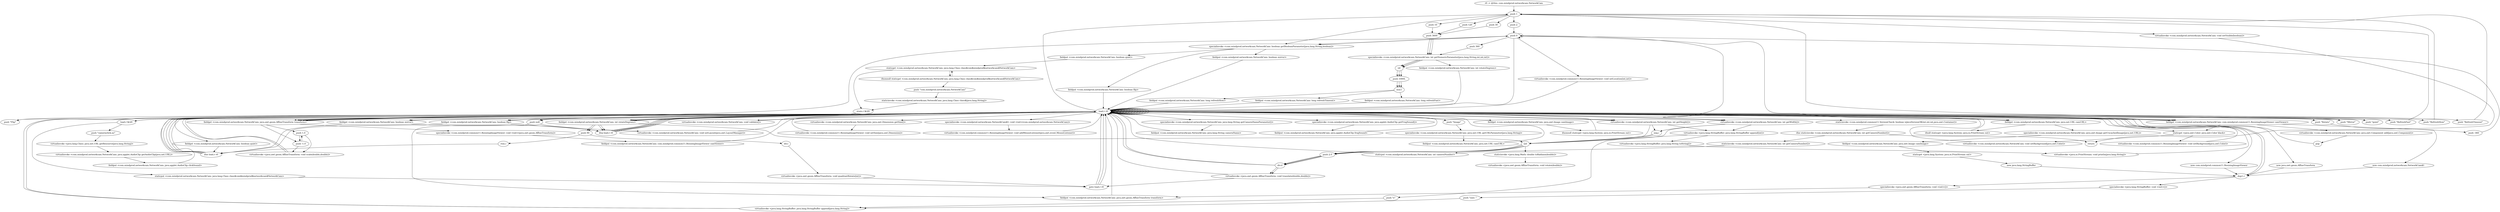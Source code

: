 digraph "" {
    "r0 := @this: com.mindprod.networkcam.NetworkCam"
    "push 1"
    "r0 := @this: com.mindprod.networkcam.NetworkCam"->"push 1";
    "push 2"
    "push 1"->"push 2";
    "push 0"
    "push 2"->"push 0";
    "load.r r0"
    "push 0"->"load.r r0";
    "staticinvoke <com.mindprod.common11.VersionCheck: boolean isJavaVersionOK(int,int,int,java.awt.Container)>"
    "load.r r0"->"staticinvoke <com.mindprod.common11.VersionCheck: boolean isJavaVersionOK(int,int,int,java.awt.Container)>";
    "ifne staticinvoke <com.mindprod.networkcam.NetworkCam: int getCameraNumber()>"
    "staticinvoke <com.mindprod.common11.VersionCheck: boolean isJavaVersionOK(int,int,int,java.awt.Container)>"->"ifne staticinvoke <com.mindprod.networkcam.NetworkCam: int getCameraNumber()>";
    "return"
    "ifne staticinvoke <com.mindprod.networkcam.NetworkCam: int getCameraNumber()>"->"return";
    "staticinvoke <com.mindprod.networkcam.NetworkCam: int getCameraNumber()>"
    "ifne staticinvoke <com.mindprod.networkcam.NetworkCam: int getCameraNumber()>"->"staticinvoke <com.mindprod.networkcam.NetworkCam: int getCameraNumber()>";
    "staticput <com.mindprod.networkcam.NetworkCam: int cameraNumber>"
    "staticinvoke <com.mindprod.networkcam.NetworkCam: int getCameraNumber()>"->"staticput <com.mindprod.networkcam.NetworkCam: int cameraNumber>";
    "staticput <com.mindprod.networkcam.NetworkCam: int cameraNumber>"->"load.r r0";
    "load.r r0"->"load.r r0";
    "specialinvoke <com.mindprod.networkcam.NetworkCam: java.lang.String getCameraNameParameter()>"
    "load.r r0"->"specialinvoke <com.mindprod.networkcam.NetworkCam: java.lang.String getCameraNameParameter()>";
    "fieldput <com.mindprod.networkcam.NetworkCam: java.lang.String cameraName>"
    "specialinvoke <com.mindprod.networkcam.NetworkCam: java.lang.String getCameraNameParameter()>"->"fieldput <com.mindprod.networkcam.NetworkCam: java.lang.String cameraName>";
    "fieldput <com.mindprod.networkcam.NetworkCam: java.lang.String cameraName>"->"load.r r0";
    "load.r r0"->"load.r r0";
    "push \"quiet\""
    "load.r r0"->"push \"quiet\"";
    "push \"quiet\""->"push 1";
    "specialinvoke <com.mindprod.networkcam.NetworkCam: boolean getBooleanParameter(java.lang.String,boolean)>"
    "push 1"->"specialinvoke <com.mindprod.networkcam.NetworkCam: boolean getBooleanParameter(java.lang.String,boolean)>";
    "fieldput <com.mindprod.networkcam.NetworkCam: boolean quiet>"
    "specialinvoke <com.mindprod.networkcam.NetworkCam: boolean getBooleanParameter(java.lang.String,boolean)>"->"fieldput <com.mindprod.networkcam.NetworkCam: boolean quiet>";
    "staticget <com.mindprod.networkcam.NetworkCam: java.lang.Class class$com$mindprod$networkcam$NetworkCam>"
    "fieldput <com.mindprod.networkcam.NetworkCam: boolean quiet>"->"staticget <com.mindprod.networkcam.NetworkCam: java.lang.Class class$com$mindprod$networkcam$NetworkCam>";
    "ifnonnull staticget <com.mindprod.networkcam.NetworkCam: java.lang.Class class$com$mindprod$networkcam$NetworkCam>"
    "staticget <com.mindprod.networkcam.NetworkCam: java.lang.Class class$com$mindprod$networkcam$NetworkCam>"->"ifnonnull staticget <com.mindprod.networkcam.NetworkCam: java.lang.Class class$com$mindprod$networkcam$NetworkCam>";
    "push \"com.mindprod.networkcam.NetworkCam\""
    "ifnonnull staticget <com.mindprod.networkcam.NetworkCam: java.lang.Class class$com$mindprod$networkcam$NetworkCam>"->"push \"com.mindprod.networkcam.NetworkCam\"";
    "staticinvoke <com.mindprod.networkcam.NetworkCam: java.lang.Class class$(java.lang.String)>"
    "push \"com.mindprod.networkcam.NetworkCam\""->"staticinvoke <com.mindprod.networkcam.NetworkCam: java.lang.Class class$(java.lang.String)>";
    "store.r $r29"
    "staticinvoke <com.mindprod.networkcam.NetworkCam: java.lang.Class class$(java.lang.String)>"->"store.r $r29";
    "load.r $r29"
    "store.r $r29"->"load.r $r29";
    "staticput <com.mindprod.networkcam.NetworkCam: java.lang.Class class$com$mindprod$networkcam$NetworkCam>"
    "load.r $r29"->"staticput <com.mindprod.networkcam.NetworkCam: java.lang.Class class$com$mindprod$networkcam$NetworkCam>";
    "goto load.r r0"
    "staticput <com.mindprod.networkcam.NetworkCam: java.lang.Class class$com$mindprod$networkcam$NetworkCam>"->"goto load.r r0";
    "goto load.r r0"->"load.r r0";
    "load.r r0"->"load.r r0";
    "load.r r0"->"load.r $r29";
    "push \"cameraclick.au\""
    "load.r $r29"->"push \"cameraclick.au\"";
    "virtualinvoke <java.lang.Class: java.net.URL getResource(java.lang.String)>"
    "push \"cameraclick.au\""->"virtualinvoke <java.lang.Class: java.net.URL getResource(java.lang.String)>";
    "virtualinvoke <com.mindprod.networkcam.NetworkCam: java.applet.AudioClip getAudioClip(java.net.URL)>"
    "virtualinvoke <java.lang.Class: java.net.URL getResource(java.lang.String)>"->"virtualinvoke <com.mindprod.networkcam.NetworkCam: java.applet.AudioClip getAudioClip(java.net.URL)>";
    "fieldput <com.mindprod.networkcam.NetworkCam: java.applet.AudioClip clickSound>"
    "virtualinvoke <com.mindprod.networkcam.NetworkCam: java.applet.AudioClip getAudioClip(java.net.URL)>"->"fieldput <com.mindprod.networkcam.NetworkCam: java.applet.AudioClip clickSound>";
    "fieldput <com.mindprod.networkcam.NetworkCam: java.applet.AudioClip clickSound>"->"load.r r0";
    "fieldget <com.mindprod.networkcam.NetworkCam: boolean quiet>"
    "load.r r0"->"fieldget <com.mindprod.networkcam.NetworkCam: boolean quiet>";
    "ifne load.r r0"
    "fieldget <com.mindprod.networkcam.NetworkCam: boolean quiet>"->"ifne load.r r0";
    "ifne load.r r0"->"load.r r0";
    "load.r r0"->"load.r r0";
    "specialinvoke <com.mindprod.networkcam.NetworkCam: java.applet.AudioClip getFrogSound()>"
    "load.r r0"->"specialinvoke <com.mindprod.networkcam.NetworkCam: java.applet.AudioClip getFrogSound()>";
    "fieldput <com.mindprod.networkcam.NetworkCam: java.applet.AudioClip frogSound>"
    "specialinvoke <com.mindprod.networkcam.NetworkCam: java.applet.AudioClip getFrogSound()>"->"fieldput <com.mindprod.networkcam.NetworkCam: java.applet.AudioClip frogSound>";
    "fieldput <com.mindprod.networkcam.NetworkCam: java.applet.AudioClip frogSound>"->"load.r r0";
    "load.r r0"->"load.r r0";
    "push \"RefreshFast\""
    "load.r r0"->"push \"RefreshFast\"";
    "push \"RefreshFast\""->"push 1";
    "push 10"
    "push 1"->"push 10";
    "push 3600"
    "push 10"->"push 3600";
    "specialinvoke <com.mindprod.networkcam.NetworkCam: int getNumericParameter(java.lang.String,int,int,int)>"
    "push 3600"->"specialinvoke <com.mindprod.networkcam.NetworkCam: int getNumericParameter(java.lang.String,int,int,int)>";
    "i2l"
    "specialinvoke <com.mindprod.networkcam.NetworkCam: int getNumericParameter(java.lang.String,int,int,int)>"->"i2l";
    "push 1000L"
    "i2l"->"push 1000L";
    "mul.l"
    "push 1000L"->"mul.l";
    "fieldput <com.mindprod.networkcam.NetworkCam: long refreshFast>"
    "mul.l"->"fieldput <com.mindprod.networkcam.NetworkCam: long refreshFast>";
    "fieldput <com.mindprod.networkcam.NetworkCam: long refreshFast>"->"load.r r0";
    "load.r r0"->"load.r r0";
    "push \"RefreshSlow\""
    "load.r r0"->"push \"RefreshSlow\"";
    "push \"RefreshSlow\""->"push 1";
    "push 120"
    "push 1"->"push 120";
    "push 120"->"push 3600";
    "push 3600"->"specialinvoke <com.mindprod.networkcam.NetworkCam: int getNumericParameter(java.lang.String,int,int,int)>";
    "specialinvoke <com.mindprod.networkcam.NetworkCam: int getNumericParameter(java.lang.String,int,int,int)>"->"i2l";
    "i2l"->"push 1000L";
    "push 1000L"->"mul.l";
    "fieldput <com.mindprod.networkcam.NetworkCam: long refreshSlow>"
    "mul.l"->"fieldput <com.mindprod.networkcam.NetworkCam: long refreshSlow>";
    "fieldput <com.mindprod.networkcam.NetworkCam: long refreshSlow>"->"load.r r0";
    "load.r r0"->"load.r r0";
    "push \"RefreshTimeout\""
    "load.r r0"->"push \"RefreshTimeout\"";
    "push \"RefreshTimeout\""->"push 1";
    "push 30"
    "push 1"->"push 30";
    "push 30"->"push 3600";
    "push 3600"->"specialinvoke <com.mindprod.networkcam.NetworkCam: int getNumericParameter(java.lang.String,int,int,int)>";
    "specialinvoke <com.mindprod.networkcam.NetworkCam: int getNumericParameter(java.lang.String,int,int,int)>"->"i2l";
    "i2l"->"push 1000L";
    "push 1000L"->"mul.l";
    "fieldput <com.mindprod.networkcam.NetworkCam: long refreshTimeout>"
    "mul.l"->"fieldput <com.mindprod.networkcam.NetworkCam: long refreshTimeout>";
    "fieldput <com.mindprod.networkcam.NetworkCam: long refreshTimeout>"->"load.r r0";
    "load.r r0"->"load.r r0";
    "push \"Image\""
    "load.r r0"->"push \"Image\"";
    "specialinvoke <com.mindprod.networkcam.NetworkCam: java.net.URL getURLParameter(java.lang.String)>"
    "push \"Image\""->"specialinvoke <com.mindprod.networkcam.NetworkCam: java.net.URL getURLParameter(java.lang.String)>";
    "fieldput <com.mindprod.networkcam.NetworkCam: java.net.URL camURL>"
    "specialinvoke <com.mindprod.networkcam.NetworkCam: java.net.URL getURLParameter(java.lang.String)>"->"fieldput <com.mindprod.networkcam.NetworkCam: java.net.URL camURL>";
    "fieldput <com.mindprod.networkcam.NetworkCam: java.net.URL camURL>"->"load.r r0";
    "load.r r0"->"load.r r0";
    "push \"Flip\""
    "load.r r0"->"push \"Flip\"";
    "push \"Flip\""->"push 0";
    "push 0"->"specialinvoke <com.mindprod.networkcam.NetworkCam: boolean getBooleanParameter(java.lang.String,boolean)>";
    "fieldput <com.mindprod.networkcam.NetworkCam: boolean flip>"
    "specialinvoke <com.mindprod.networkcam.NetworkCam: boolean getBooleanParameter(java.lang.String,boolean)>"->"fieldput <com.mindprod.networkcam.NetworkCam: boolean flip>";
    "fieldput <com.mindprod.networkcam.NetworkCam: boolean flip>"->"load.r r0";
    "load.r r0"->"load.r r0";
    "push \"Mirror\""
    "load.r r0"->"push \"Mirror\"";
    "push \"Mirror\""->"push 0";
    "push 0"->"specialinvoke <com.mindprod.networkcam.NetworkCam: boolean getBooleanParameter(java.lang.String,boolean)>";
    "fieldput <com.mindprod.networkcam.NetworkCam: boolean mirror>"
    "specialinvoke <com.mindprod.networkcam.NetworkCam: boolean getBooleanParameter(java.lang.String,boolean)>"->"fieldput <com.mindprod.networkcam.NetworkCam: boolean mirror>";
    "fieldput <com.mindprod.networkcam.NetworkCam: boolean mirror>"->"load.r r0";
    "load.r r0"->"load.r r0";
    "push \"Rotate\""
    "load.r r0"->"push \"Rotate\"";
    "push -360"
    "push \"Rotate\""->"push -360";
    "push -360"->"push 0";
    "push 360"
    "push 0"->"push 360";
    "push 360"->"specialinvoke <com.mindprod.networkcam.NetworkCam: int getNumericParameter(java.lang.String,int,int,int)>";
    "fieldput <com.mindprod.networkcam.NetworkCam: int rotateDegrees>"
    "specialinvoke <com.mindprod.networkcam.NetworkCam: int getNumericParameter(java.lang.String,int,int,int)>"->"fieldput <com.mindprod.networkcam.NetworkCam: int rotateDegrees>";
    "fieldput <com.mindprod.networkcam.NetworkCam: int rotateDegrees>"->"load.r r0";
    "fieldget <com.mindprod.networkcam.NetworkCam: java.awt.Image camImage>"
    "load.r r0"->"fieldget <com.mindprod.networkcam.NetworkCam: java.awt.Image camImage>";
    "ifnonnull staticget <java.lang.System: java.io.PrintStream out>"
    "fieldget <com.mindprod.networkcam.NetworkCam: java.awt.Image camImage>"->"ifnonnull staticget <java.lang.System: java.io.PrintStream out>";
    "ifnonnull staticget <java.lang.System: java.io.PrintStream out>"->"load.r r0";
    "fieldget <com.mindprod.networkcam.NetworkCam: java.net.URL camURL>"
    "load.r r0"->"fieldget <com.mindprod.networkcam.NetworkCam: java.net.URL camURL>";
    "ifnull staticget <java.lang.System: java.io.PrintStream out>"
    "fieldget <com.mindprod.networkcam.NetworkCam: java.net.URL camURL>"->"ifnull staticget <java.lang.System: java.io.PrintStream out>";
    "ifnull staticget <java.lang.System: java.io.PrintStream out>"->"load.r r0";
    "load.r r0"->"load.r r0";
    "load.r r0"->"load.r r0";
    "load.r r0"->"fieldget <com.mindprod.networkcam.NetworkCam: java.net.URL camURL>";
    "specialinvoke <com.mindprod.networkcam.NetworkCam: java.awt.Image getUncachedImage(java.net.URL)>"
    "fieldget <com.mindprod.networkcam.NetworkCam: java.net.URL camURL>"->"specialinvoke <com.mindprod.networkcam.NetworkCam: java.awt.Image getUncachedImage(java.net.URL)>";
    "fieldput <com.mindprod.networkcam.NetworkCam: java.awt.Image camImage>"
    "specialinvoke <com.mindprod.networkcam.NetworkCam: java.awt.Image getUncachedImage(java.net.URL)>"->"fieldput <com.mindprod.networkcam.NetworkCam: java.awt.Image camImage>";
    "staticget <java.lang.System: java.io.PrintStream out>"
    "fieldput <com.mindprod.networkcam.NetworkCam: java.awt.Image camImage>"->"staticget <java.lang.System: java.io.PrintStream out>";
    "new java.lang.StringBuffer"
    "staticget <java.lang.System: java.io.PrintStream out>"->"new java.lang.StringBuffer";
    "dup1.r"
    "new java.lang.StringBuffer"->"dup1.r";
    "specialinvoke <java.lang.StringBuffer: void <init>()>"
    "dup1.r"->"specialinvoke <java.lang.StringBuffer: void <init>()>";
    "push \"size: \""
    "specialinvoke <java.lang.StringBuffer: void <init>()>"->"push \"size: \"";
    "virtualinvoke <java.lang.StringBuffer: java.lang.StringBuffer append(java.lang.String)>"
    "push \"size: \""->"virtualinvoke <java.lang.StringBuffer: java.lang.StringBuffer append(java.lang.String)>";
    "virtualinvoke <java.lang.StringBuffer: java.lang.StringBuffer append(java.lang.String)>"->"load.r r0";
    "virtualinvoke <com.mindprod.networkcam.NetworkCam: int getWidth()>"
    "load.r r0"->"virtualinvoke <com.mindprod.networkcam.NetworkCam: int getWidth()>";
    "virtualinvoke <java.lang.StringBuffer: java.lang.StringBuffer append(int)>"
    "virtualinvoke <com.mindprod.networkcam.NetworkCam: int getWidth()>"->"virtualinvoke <java.lang.StringBuffer: java.lang.StringBuffer append(int)>";
    "push \"x\""
    "virtualinvoke <java.lang.StringBuffer: java.lang.StringBuffer append(int)>"->"push \"x\"";
    "push \"x\""->"virtualinvoke <java.lang.StringBuffer: java.lang.StringBuffer append(java.lang.String)>";
    "virtualinvoke <java.lang.StringBuffer: java.lang.StringBuffer append(java.lang.String)>"->"load.r r0";
    "virtualinvoke <com.mindprod.networkcam.NetworkCam: int getHeight()>"
    "load.r r0"->"virtualinvoke <com.mindprod.networkcam.NetworkCam: int getHeight()>";
    "virtualinvoke <com.mindprod.networkcam.NetworkCam: int getHeight()>"->"virtualinvoke <java.lang.StringBuffer: java.lang.StringBuffer append(int)>";
    "virtualinvoke <java.lang.StringBuffer: java.lang.String toString()>"
    "virtualinvoke <java.lang.StringBuffer: java.lang.StringBuffer append(int)>"->"virtualinvoke <java.lang.StringBuffer: java.lang.String toString()>";
    "virtualinvoke <java.io.PrintStream: void println(java.lang.String)>"
    "virtualinvoke <java.lang.StringBuffer: java.lang.String toString()>"->"virtualinvoke <java.io.PrintStream: void println(java.lang.String)>";
    "virtualinvoke <java.io.PrintStream: void println(java.lang.String)>"->"load.r r0";
    "fieldget <com.mindprod.networkcam.NetworkCam: boolean flip>"
    "load.r r0"->"fieldget <com.mindprod.networkcam.NetworkCam: boolean flip>";
    "fieldget <com.mindprod.networkcam.NetworkCam: boolean flip>"->"ifne load.r r0";
    "ifne load.r r0"->"load.r r0";
    "fieldget <com.mindprod.networkcam.NetworkCam: boolean mirror>"
    "load.r r0"->"fieldget <com.mindprod.networkcam.NetworkCam: boolean mirror>";
    "fieldget <com.mindprod.networkcam.NetworkCam: boolean mirror>"->"ifne load.r r0";
    "ifne load.r r0"->"load.r r0";
    "fieldget <com.mindprod.networkcam.NetworkCam: int rotateDegrees>"
    "load.r r0"->"fieldget <com.mindprod.networkcam.NetworkCam: int rotateDegrees>";
    "ifeq load.r r0"
    "fieldget <com.mindprod.networkcam.NetworkCam: int rotateDegrees>"->"ifeq load.r r0";
    "ifeq load.r r0"->"load.r r0";
    "new java.awt.geom.AffineTransform"
    "load.r r0"->"new java.awt.geom.AffineTransform";
    "new java.awt.geom.AffineTransform"->"dup1.r";
    "specialinvoke <java.awt.geom.AffineTransform: void <init>()>"
    "dup1.r"->"specialinvoke <java.awt.geom.AffineTransform: void <init>()>";
    "fieldput <com.mindprod.networkcam.NetworkCam: java.awt.geom.AffineTransform transform>"
    "specialinvoke <java.awt.geom.AffineTransform: void <init>()>"->"fieldput <com.mindprod.networkcam.NetworkCam: java.awt.geom.AffineTransform transform>";
    "fieldput <com.mindprod.networkcam.NetworkCam: java.awt.geom.AffineTransform transform>"->"load.r r0";
    "fieldget <com.mindprod.networkcam.NetworkCam: java.awt.geom.AffineTransform transform>"
    "load.r r0"->"fieldget <com.mindprod.networkcam.NetworkCam: java.awt.geom.AffineTransform transform>";
    "fieldget <com.mindprod.networkcam.NetworkCam: java.awt.geom.AffineTransform transform>"->"load.r r0";
    "load.r r0"->"virtualinvoke <com.mindprod.networkcam.NetworkCam: int getWidth()>";
    "i2d"
    "virtualinvoke <com.mindprod.networkcam.NetworkCam: int getWidth()>"->"i2d";
    "push 2.0"
    "i2d"->"push 2.0";
    "div.d"
    "push 2.0"->"div.d";
    "div.d"->"load.r r0";
    "load.r r0"->"virtualinvoke <com.mindprod.networkcam.NetworkCam: int getHeight()>";
    "virtualinvoke <com.mindprod.networkcam.NetworkCam: int getHeight()>"->"i2d";
    "i2d"->"push 2.0";
    "push 2.0"->"div.d";
    "virtualinvoke <java.awt.geom.AffineTransform: void translate(double,double)>"
    "div.d"->"virtualinvoke <java.awt.geom.AffineTransform: void translate(double,double)>";
    "virtualinvoke <java.awt.geom.AffineTransform: void translate(double,double)>"->"load.r r0";
    "load.r r0"->"fieldget <com.mindprod.networkcam.NetworkCam: boolean flip>";
    "fieldget <com.mindprod.networkcam.NetworkCam: boolean flip>"->"ifeq load.r r0";
    "ifeq load.r r0"->"load.r r0";
    "load.r r0"->"fieldget <com.mindprod.networkcam.NetworkCam: java.awt.geom.AffineTransform transform>";
    "push 1.0"
    "fieldget <com.mindprod.networkcam.NetworkCam: java.awt.geom.AffineTransform transform>"->"push 1.0";
    "push -1.0"
    "push 1.0"->"push -1.0";
    "virtualinvoke <java.awt.geom.AffineTransform: void scale(double,double)>"
    "push -1.0"->"virtualinvoke <java.awt.geom.AffineTransform: void scale(double,double)>";
    "virtualinvoke <java.awt.geom.AffineTransform: void scale(double,double)>"->"load.r r0";
    "load.r r0"->"fieldget <com.mindprod.networkcam.NetworkCam: boolean mirror>";
    "fieldget <com.mindprod.networkcam.NetworkCam: boolean mirror>"->"ifeq load.r r0";
    "ifeq load.r r0"->"load.r r0";
    "load.r r0"->"fieldget <com.mindprod.networkcam.NetworkCam: java.awt.geom.AffineTransform transform>";
    "fieldget <com.mindprod.networkcam.NetworkCam: java.awt.geom.AffineTransform transform>"->"push -1.0";
    "push -1.0"->"push 1.0";
    "push 1.0"->"virtualinvoke <java.awt.geom.AffineTransform: void scale(double,double)>";
    "virtualinvoke <java.awt.geom.AffineTransform: void scale(double,double)>"->"load.r r0";
    "load.r r0"->"fieldget <com.mindprod.networkcam.NetworkCam: int rotateDegrees>";
    "fieldget <com.mindprod.networkcam.NetworkCam: int rotateDegrees>"->"ifeq load.r r0";
    "ifeq load.r r0"->"load.r r0";
    "load.r r0"->"fieldget <com.mindprod.networkcam.NetworkCam: int rotateDegrees>";
    "push 90"
    "fieldget <com.mindprod.networkcam.NetworkCam: int rotateDegrees>"->"push 90";
    "rem.i"
    "push 90"->"rem.i";
    "rem.i"->"ifne load.r r0";
    "ifne load.r r0"->"load.r r0";
    "load.r r0"->"fieldget <com.mindprod.networkcam.NetworkCam: java.awt.geom.AffineTransform transform>";
    "fieldget <com.mindprod.networkcam.NetworkCam: java.awt.geom.AffineTransform transform>"->"load.r r0";
    "load.r r0"->"fieldget <com.mindprod.networkcam.NetworkCam: int rotateDegrees>";
    "fieldget <com.mindprod.networkcam.NetworkCam: int rotateDegrees>"->"push 90";
    "div.i"
    "push 90"->"div.i";
    "virtualinvoke <java.awt.geom.AffineTransform: void quadrantRotate(int)>"
    "div.i"->"virtualinvoke <java.awt.geom.AffineTransform: void quadrantRotate(int)>";
    "virtualinvoke <java.awt.geom.AffineTransform: void quadrantRotate(int)>"->"goto load.r r0";
    "goto load.r r0"->"load.r r0";
    "load.r r0"->"fieldget <com.mindprod.networkcam.NetworkCam: java.awt.geom.AffineTransform transform>";
    "fieldget <com.mindprod.networkcam.NetworkCam: java.awt.geom.AffineTransform transform>"->"load.r r0";
    "load.r r0"->"virtualinvoke <com.mindprod.networkcam.NetworkCam: int getWidth()>";
    "neg.i"
    "virtualinvoke <com.mindprod.networkcam.NetworkCam: int getWidth()>"->"neg.i";
    "neg.i"->"i2d";
    "i2d"->"push 2.0";
    "push 2.0"->"div.d";
    "div.d"->"load.r r0";
    "load.r r0"->"virtualinvoke <com.mindprod.networkcam.NetworkCam: int getHeight()>";
    "virtualinvoke <com.mindprod.networkcam.NetworkCam: int getHeight()>"->"neg.i";
    "neg.i"->"i2d";
    "i2d"->"push 2.0";
    "push 2.0"->"div.d";
    "div.d"->"virtualinvoke <java.awt.geom.AffineTransform: void translate(double,double)>";
    "virtualinvoke <java.awt.geom.AffineTransform: void translate(double,double)>"->"goto load.r r0";
    "goto load.r r0"->"load.r r0";
    "push null"
    "load.r r0"->"push null";
    "virtualinvoke <com.mindprod.networkcam.NetworkCam: void setLayout(java.awt.LayoutManager)>"
    "push null"->"virtualinvoke <com.mindprod.networkcam.NetworkCam: void setLayout(java.awt.LayoutManager)>";
    "virtualinvoke <com.mindprod.networkcam.NetworkCam: void setLayout(java.awt.LayoutManager)>"->"load.r r0";
    "staticget <java.awt.Color: java.awt.Color black>"
    "load.r r0"->"staticget <java.awt.Color: java.awt.Color black>";
    "virtualinvoke <com.mindprod.networkcam.NetworkCam: void setBackground(java.awt.Color)>"
    "staticget <java.awt.Color: java.awt.Color black>"->"virtualinvoke <com.mindprod.networkcam.NetworkCam: void setBackground(java.awt.Color)>";
    "virtualinvoke <com.mindprod.networkcam.NetworkCam: void setBackground(java.awt.Color)>"->"load.r r0";
    "new com.mindprod.common11.ResizingImageViewer"
    "load.r r0"->"new com.mindprod.common11.ResizingImageViewer";
    "new com.mindprod.common11.ResizingImageViewer"->"dup1.r";
    "dup1.r"->"load.r r0";
    "load.r r0"->"fieldget <com.mindprod.networkcam.NetworkCam: java.awt.geom.AffineTransform transform>";
    "specialinvoke <com.mindprod.common11.ResizingImageViewer: void <init>(java.awt.geom.AffineTransform)>"
    "fieldget <com.mindprod.networkcam.NetworkCam: java.awt.geom.AffineTransform transform>"->"specialinvoke <com.mindprod.common11.ResizingImageViewer: void <init>(java.awt.geom.AffineTransform)>";
    "fieldput <com.mindprod.networkcam.NetworkCam: com.mindprod.common11.ResizingImageViewer camViewer>"
    "specialinvoke <com.mindprod.common11.ResizingImageViewer: void <init>(java.awt.geom.AffineTransform)>"->"fieldput <com.mindprod.networkcam.NetworkCam: com.mindprod.common11.ResizingImageViewer camViewer>";
    "fieldput <com.mindprod.networkcam.NetworkCam: com.mindprod.common11.ResizingImageViewer camViewer>"->"load.r r0";
    "fieldget <com.mindprod.networkcam.NetworkCam: com.mindprod.common11.ResizingImageViewer camViewer>"
    "load.r r0"->"fieldget <com.mindprod.networkcam.NetworkCam: com.mindprod.common11.ResizingImageViewer camViewer>";
    "fieldget <com.mindprod.networkcam.NetworkCam: com.mindprod.common11.ResizingImageViewer camViewer>"->"staticget <java.awt.Color: java.awt.Color black>";
    "virtualinvoke <com.mindprod.common11.ResizingImageViewer: void setBackground(java.awt.Color)>"
    "staticget <java.awt.Color: java.awt.Color black>"->"virtualinvoke <com.mindprod.common11.ResizingImageViewer: void setBackground(java.awt.Color)>";
    "virtualinvoke <com.mindprod.common11.ResizingImageViewer: void setBackground(java.awt.Color)>"->"load.r r0";
    "load.r r0"->"fieldget <com.mindprod.networkcam.NetworkCam: com.mindprod.common11.ResizingImageViewer camViewer>";
    "fieldget <com.mindprod.networkcam.NetworkCam: com.mindprod.common11.ResizingImageViewer camViewer>"->"load.r r0";
    "virtualinvoke <com.mindprod.networkcam.NetworkCam: java.awt.Dimension getSize()>"
    "load.r r0"->"virtualinvoke <com.mindprod.networkcam.NetworkCam: java.awt.Dimension getSize()>";
    "virtualinvoke <com.mindprod.common11.ResizingImageViewer: void setSize(java.awt.Dimension)>"
    "virtualinvoke <com.mindprod.networkcam.NetworkCam: java.awt.Dimension getSize()>"->"virtualinvoke <com.mindprod.common11.ResizingImageViewer: void setSize(java.awt.Dimension)>";
    "virtualinvoke <com.mindprod.common11.ResizingImageViewer: void setSize(java.awt.Dimension)>"->"load.r r0";
    "load.r r0"->"fieldget <com.mindprod.networkcam.NetworkCam: com.mindprod.common11.ResizingImageViewer camViewer>";
    "fieldget <com.mindprod.networkcam.NetworkCam: com.mindprod.common11.ResizingImageViewer camViewer>"->"push 0";
    "push 0"->"push 0";
    "virtualinvoke <com.mindprod.common11.ResizingImageViewer: void setLocation(int,int)>"
    "push 0"->"virtualinvoke <com.mindprod.common11.ResizingImageViewer: void setLocation(int,int)>";
    "virtualinvoke <com.mindprod.common11.ResizingImageViewer: void setLocation(int,int)>"->"load.r r0";
    "load.r r0"->"fieldget <com.mindprod.networkcam.NetworkCam: com.mindprod.common11.ResizingImageViewer camViewer>";
    "new com.mindprod.networkcam.NetworkCam$1"
    "fieldget <com.mindprod.networkcam.NetworkCam: com.mindprod.common11.ResizingImageViewer camViewer>"->"new com.mindprod.networkcam.NetworkCam$1";
    "new com.mindprod.networkcam.NetworkCam$1"->"dup1.r";
    "dup1.r"->"load.r r0";
    "specialinvoke <com.mindprod.networkcam.NetworkCam$1: void <init>(com.mindprod.networkcam.NetworkCam)>"
    "load.r r0"->"specialinvoke <com.mindprod.networkcam.NetworkCam$1: void <init>(com.mindprod.networkcam.NetworkCam)>";
    "virtualinvoke <com.mindprod.common11.ResizingImageViewer: void addMouseListener(java.awt.event.MouseListener)>"
    "specialinvoke <com.mindprod.networkcam.NetworkCam$1: void <init>(com.mindprod.networkcam.NetworkCam)>"->"virtualinvoke <com.mindprod.common11.ResizingImageViewer: void addMouseListener(java.awt.event.MouseListener)>";
    "virtualinvoke <com.mindprod.common11.ResizingImageViewer: void addMouseListener(java.awt.event.MouseListener)>"->"load.r r0";
    "load.r r0"->"load.r r0";
    "load.r r0"->"fieldget <com.mindprod.networkcam.NetworkCam: com.mindprod.common11.ResizingImageViewer camViewer>";
    "virtualinvoke <com.mindprod.networkcam.NetworkCam: java.awt.Component add(java.awt.Component)>"
    "fieldget <com.mindprod.networkcam.NetworkCam: com.mindprod.common11.ResizingImageViewer camViewer>"->"virtualinvoke <com.mindprod.networkcam.NetworkCam: java.awt.Component add(java.awt.Component)>";
    "pop"
    "virtualinvoke <com.mindprod.networkcam.NetworkCam: java.awt.Component add(java.awt.Component)>"->"pop";
    "pop"->"load.r r0";
    "virtualinvoke <com.mindprod.networkcam.NetworkCam: void validate()>"
    "load.r r0"->"virtualinvoke <com.mindprod.networkcam.NetworkCam: void validate()>";
    "virtualinvoke <com.mindprod.networkcam.NetworkCam: void validate()>"->"load.r r0";
    "load.r r0"->"push 1";
    "virtualinvoke <com.mindprod.networkcam.NetworkCam: void setVisible(boolean)>"
    "push 1"->"virtualinvoke <com.mindprod.networkcam.NetworkCam: void setVisible(boolean)>";
    "virtualinvoke <com.mindprod.networkcam.NetworkCam: void setVisible(boolean)>"->"return";
    "ifne load.r r0"->"load.r r0";
    "load.r r0"->"fieldget <com.mindprod.networkcam.NetworkCam: java.awt.geom.AffineTransform transform>";
    "fieldget <com.mindprod.networkcam.NetworkCam: java.awt.geom.AffineTransform transform>"->"load.r r0";
    "load.r r0"->"fieldget <com.mindprod.networkcam.NetworkCam: int rotateDegrees>";
    "fieldget <com.mindprod.networkcam.NetworkCam: int rotateDegrees>"->"i2d";
    "staticinvoke <java.lang.Math: double toRadians(double)>"
    "i2d"->"staticinvoke <java.lang.Math: double toRadians(double)>";
    "virtualinvoke <java.awt.geom.AffineTransform: void rotate(double)>"
    "staticinvoke <java.lang.Math: double toRadians(double)>"->"virtualinvoke <java.awt.geom.AffineTransform: void rotate(double)>";
    "ifeq load.r r0"->"load.r r0";
    "load.r r0"->"push null";
    "push null"->"fieldput <com.mindprod.networkcam.NetworkCam: java.awt.geom.AffineTransform transform>";
    "ifnonnull staticget <com.mindprod.networkcam.NetworkCam: java.lang.Class class$com$mindprod$networkcam$NetworkCam>"->"staticget <com.mindprod.networkcam.NetworkCam: java.lang.Class class$com$mindprod$networkcam$NetworkCam>";
    "staticget <com.mindprod.networkcam.NetworkCam: java.lang.Class class$com$mindprod$networkcam$NetworkCam>"->"store.r $r29";
}

